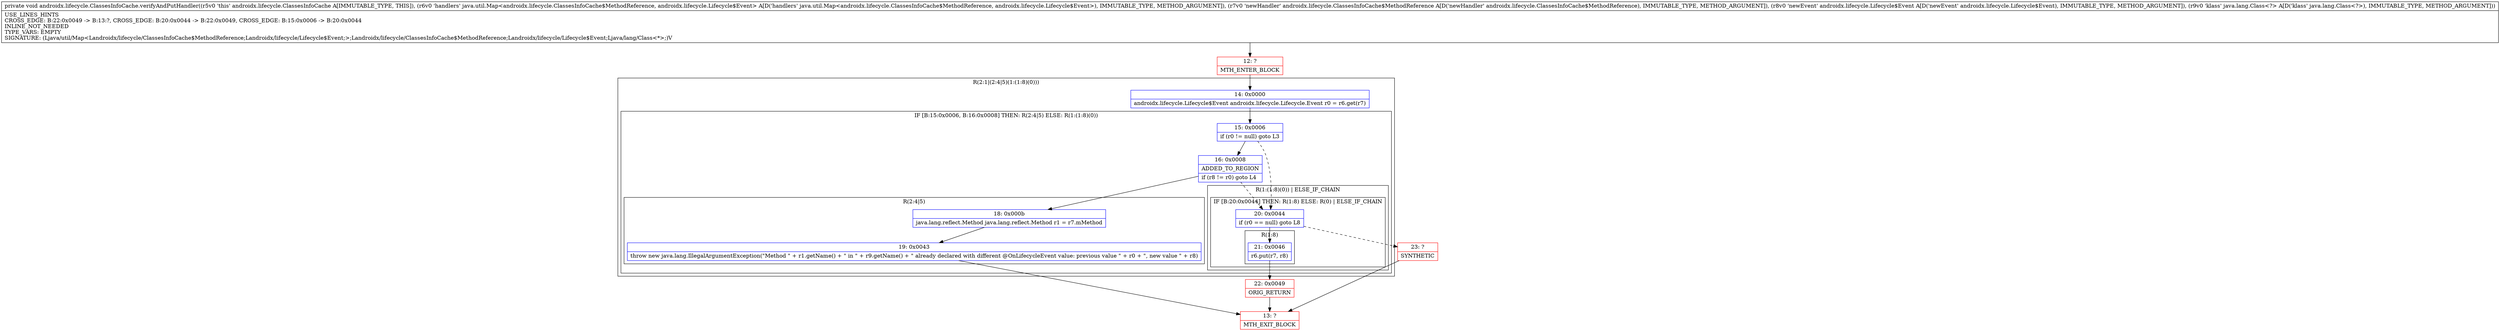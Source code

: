 digraph "CFG forandroidx.lifecycle.ClassesInfoCache.verifyAndPutHandler(Ljava\/util\/Map;Landroidx\/lifecycle\/ClassesInfoCache$MethodReference;Landroidx\/lifecycle\/Lifecycle$Event;Ljava\/lang\/Class;)V" {
subgraph cluster_Region_1447375226 {
label = "R(2:1|(2:4|5)(1:(1:8)(0)))";
node [shape=record,color=blue];
Node_14 [shape=record,label="{14\:\ 0x0000|androidx.lifecycle.Lifecycle$Event androidx.lifecycle.Lifecycle.Event r0 = r6.get(r7)\l}"];
subgraph cluster_IfRegion_729045178 {
label = "IF [B:15:0x0006, B:16:0x0008] THEN: R(2:4|5) ELSE: R(1:(1:8)(0))";
node [shape=record,color=blue];
Node_15 [shape=record,label="{15\:\ 0x0006|if (r0 != null) goto L3\l}"];
Node_16 [shape=record,label="{16\:\ 0x0008|ADDED_TO_REGION\l|if (r8 != r0) goto L4\l}"];
subgraph cluster_Region_1884325858 {
label = "R(2:4|5)";
node [shape=record,color=blue];
Node_18 [shape=record,label="{18\:\ 0x000b|java.lang.reflect.Method java.lang.reflect.Method r1 = r7.mMethod\l}"];
Node_19 [shape=record,label="{19\:\ 0x0043|throw new java.lang.IllegalArgumentException(\"Method \" + r1.getName() + \" in \" + r9.getName() + \" already declared with different @OnLifecycleEvent value: previous value \" + r0 + \", new value \" + r8)\l}"];
}
subgraph cluster_Region_654012465 {
label = "R(1:(1:8)(0)) | ELSE_IF_CHAIN\l";
node [shape=record,color=blue];
subgraph cluster_IfRegion_1892455265 {
label = "IF [B:20:0x0044] THEN: R(1:8) ELSE: R(0) | ELSE_IF_CHAIN\l";
node [shape=record,color=blue];
Node_20 [shape=record,label="{20\:\ 0x0044|if (r0 == null) goto L8\l}"];
subgraph cluster_Region_1086467832 {
label = "R(1:8)";
node [shape=record,color=blue];
Node_21 [shape=record,label="{21\:\ 0x0046|r6.put(r7, r8)\l}"];
}
subgraph cluster_Region_252785338 {
label = "R(0)";
node [shape=record,color=blue];
}
}
}
}
}
Node_12 [shape=record,color=red,label="{12\:\ ?|MTH_ENTER_BLOCK\l}"];
Node_13 [shape=record,color=red,label="{13\:\ ?|MTH_EXIT_BLOCK\l}"];
Node_22 [shape=record,color=red,label="{22\:\ 0x0049|ORIG_RETURN\l}"];
Node_23 [shape=record,color=red,label="{23\:\ ?|SYNTHETIC\l}"];
MethodNode[shape=record,label="{private void androidx.lifecycle.ClassesInfoCache.verifyAndPutHandler((r5v0 'this' androidx.lifecycle.ClassesInfoCache A[IMMUTABLE_TYPE, THIS]), (r6v0 'handlers' java.util.Map\<androidx.lifecycle.ClassesInfoCache$MethodReference, androidx.lifecycle.Lifecycle$Event\> A[D('handlers' java.util.Map\<androidx.lifecycle.ClassesInfoCache$MethodReference, androidx.lifecycle.Lifecycle$Event\>), IMMUTABLE_TYPE, METHOD_ARGUMENT]), (r7v0 'newHandler' androidx.lifecycle.ClassesInfoCache$MethodReference A[D('newHandler' androidx.lifecycle.ClassesInfoCache$MethodReference), IMMUTABLE_TYPE, METHOD_ARGUMENT]), (r8v0 'newEvent' androidx.lifecycle.Lifecycle$Event A[D('newEvent' androidx.lifecycle.Lifecycle$Event), IMMUTABLE_TYPE, METHOD_ARGUMENT]), (r9v0 'klass' java.lang.Class\<?\> A[D('klass' java.lang.Class\<?\>), IMMUTABLE_TYPE, METHOD_ARGUMENT]))  | USE_LINES_HINTS\lCROSS_EDGE: B:22:0x0049 \-\> B:13:?, CROSS_EDGE: B:20:0x0044 \-\> B:22:0x0049, CROSS_EDGE: B:15:0x0006 \-\> B:20:0x0044\lINLINE_NOT_NEEDED\lTYPE_VARS: EMPTY\lSIGNATURE: (Ljava\/util\/Map\<Landroidx\/lifecycle\/ClassesInfoCache$MethodReference;Landroidx\/lifecycle\/Lifecycle$Event;\>;Landroidx\/lifecycle\/ClassesInfoCache$MethodReference;Landroidx\/lifecycle\/Lifecycle$Event;Ljava\/lang\/Class\<*\>;)V\l}"];
MethodNode -> Node_12;Node_14 -> Node_15;
Node_15 -> Node_16;
Node_15 -> Node_20[style=dashed];
Node_16 -> Node_18;
Node_16 -> Node_20[style=dashed];
Node_18 -> Node_19;
Node_19 -> Node_13;
Node_20 -> Node_21;
Node_20 -> Node_23[style=dashed];
Node_21 -> Node_22;
Node_12 -> Node_14;
Node_22 -> Node_13;
Node_23 -> Node_13;
}

